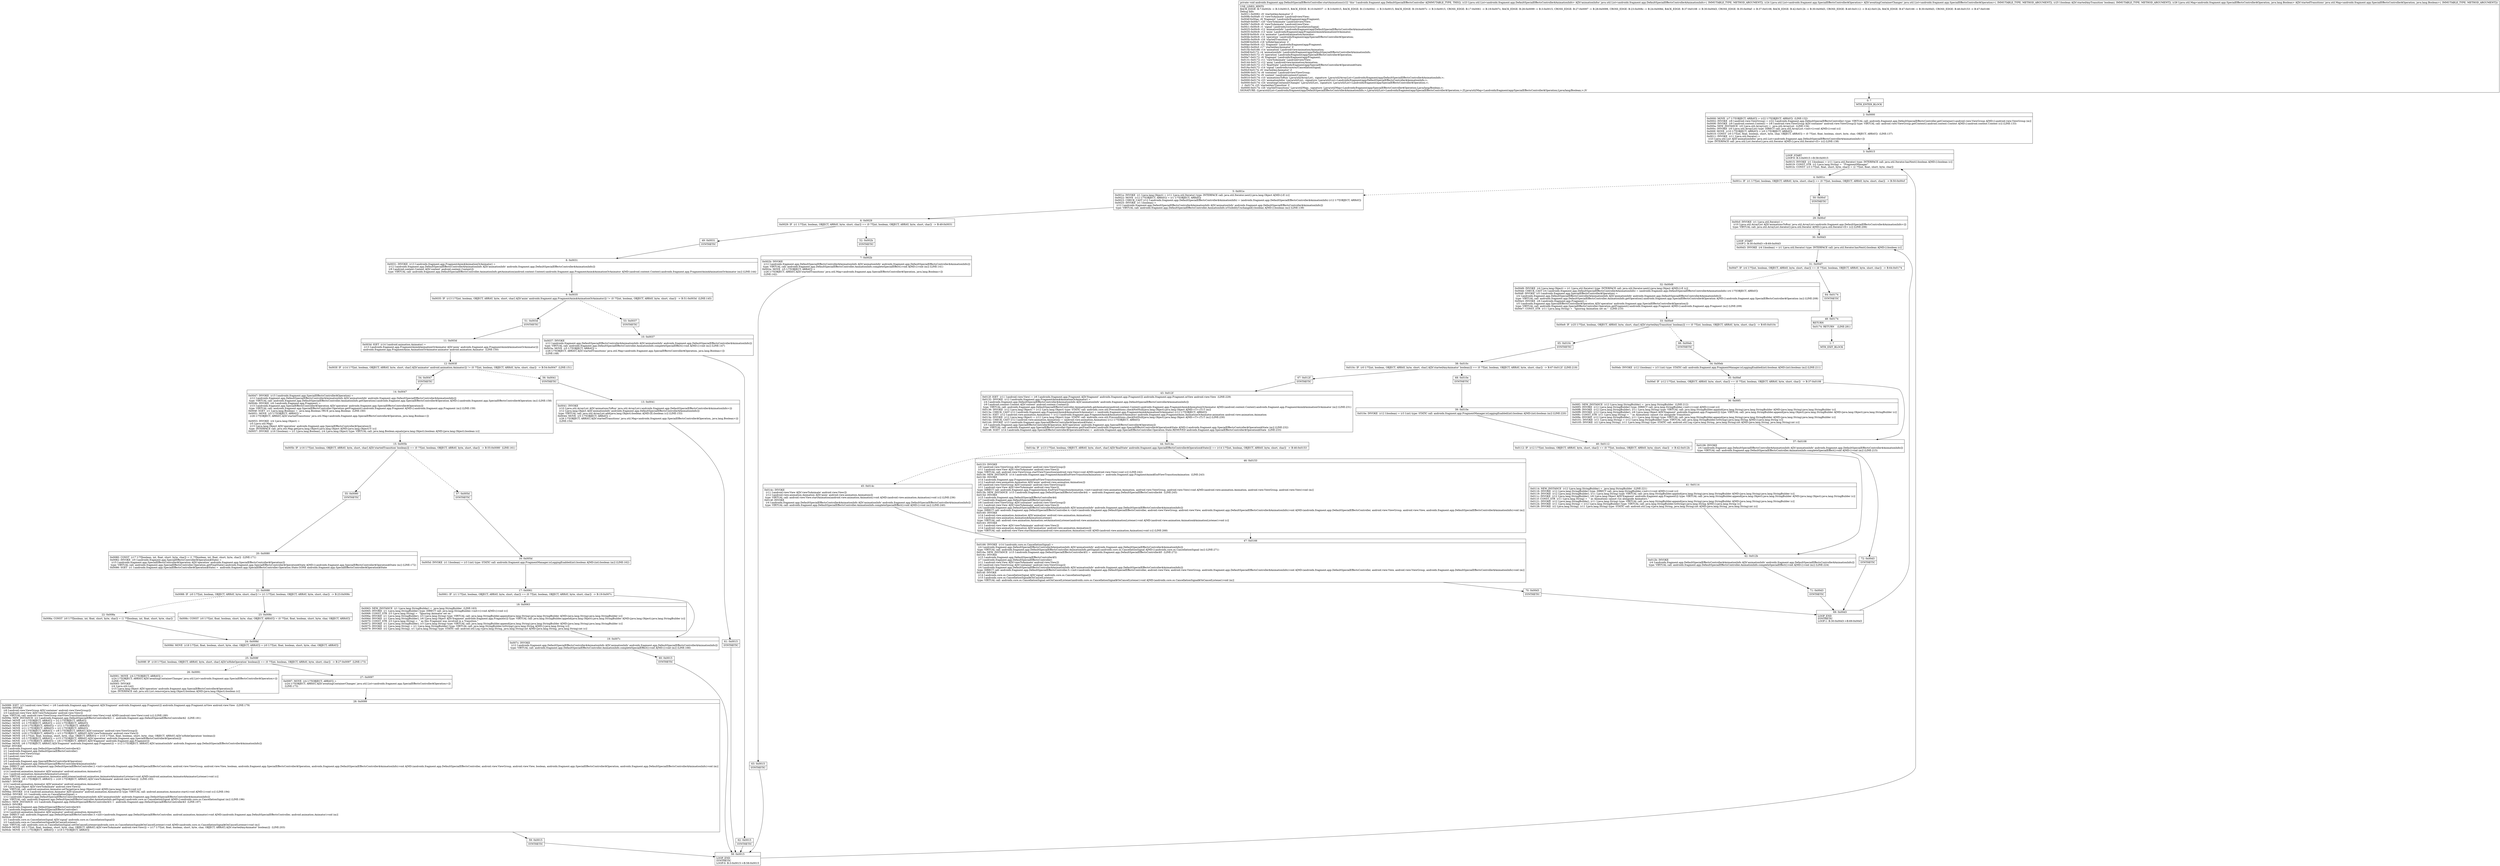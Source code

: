 digraph "CFG forandroidx.fragment.app.DefaultSpecialEffectsController.startAnimations(Ljava\/util\/List;Ljava\/util\/List;ZLjava\/util\/Map;)V" {
Node_0 [shape=record,label="{0\:\ ?|MTH_ENTER_BLOCK\l}"];
Node_2 [shape=record,label="{2\:\ 0x0000|0x0000: MOVE  (r7 I:??[OBJECT, ARRAY]) = (r22 I:??[OBJECT, ARRAY])  (LINE:132)\l0x0002: INVOKE  (r8 I:android.view.ViewGroup) = (r22 I:androidx.fragment.app.DefaultSpecialEffectsController) type: VIRTUAL call: androidx.fragment.app.DefaultSpecialEffectsController.getContainer():android.view.ViewGroup A[MD:():android.view.ViewGroup (m)]\l0x0006: INVOKE  (r9 I:android.content.Context) = (r8 I:android.view.ViewGroup A[D('container' android.view.ViewGroup)]) type: VIRTUAL call: android.view.ViewGroup.getContext():android.content.Context A[MD:():android.content.Context (c)] (LINE:133)\l0x000a: NEW_INSTANCE  (r0 I:java.util.ArrayList) =  java.util.ArrayList  (LINE:134)\l0x000c: INVOKE  (r0 I:java.util.ArrayList) type: DIRECT call: java.util.ArrayList.\<init\>():void A[MD:():void (c)]\l0x000f: MOVE  (r10 I:??[OBJECT, ARRAY]) = (r0 I:??[OBJECT, ARRAY]) \l0x0010: CONST  (r0 I:??[int, float, boolean, short, byte, char, OBJECT, ARRAY]) = (0 ??[int, float, boolean, short, byte, char, OBJECT, ARRAY])  (LINE:137)\l0x0011: INVOKE  (r11 I:java.util.Iterator) = \l  (r23 I:java.util.List A[D('animationInfos' java.util.List\<androidx.fragment.app.DefaultSpecialEffectsController$AnimationInfo\>)])\l type: INTERFACE call: java.util.List.iterator():java.util.Iterator A[MD:():java.util.Iterator\<E\> (c)] (LINE:138)\l}"];
Node_3 [shape=record,label="{3\:\ 0x0015|LOOP_START\lLOOP:0: B:3:0x0015\-\>B:58:0x0015\l|0x0015: INVOKE  (r1 I:boolean) = (r11 I:java.util.Iterator) type: INTERFACE call: java.util.Iterator.hasNext():boolean A[MD:():boolean (c)]\l0x0019: CONST_STR  (r2 I:java.lang.String) =  \"FragmentManager\" \l0x001b: CONST  (r3 I:??[int, float, short, byte, char]) = (2 ??[int, float, short, byte, char]) \l}"];
Node_4 [shape=record,label="{4\:\ 0x001c|0x001c: IF  (r1 I:??[int, boolean, OBJECT, ARRAY, byte, short, char]) == (0 ??[int, boolean, OBJECT, ARRAY, byte, short, char])  \-\> B:50:0x00cf \l}"];
Node_5 [shape=record,label="{5\:\ 0x001e|0x001e: INVOKE  (r1 I:java.lang.Object) = (r11 I:java.util.Iterator) type: INTERFACE call: java.util.Iterator.next():java.lang.Object A[MD:():E (c)]\l0x0022: MOVE  (r12 I:??[OBJECT, ARRAY]) = (r1 I:??[OBJECT, ARRAY]) \l0x0023: CHECK_CAST (r12 I:androidx.fragment.app.DefaultSpecialEffectsController$AnimationInfo) = (androidx.fragment.app.DefaultSpecialEffectsController$AnimationInfo) (r12 I:??[OBJECT, ARRAY]) \l0x0025: INVOKE  (r1 I:boolean) = \l  (r12 I:androidx.fragment.app.DefaultSpecialEffectsController$AnimationInfo A[D('animationInfo' androidx.fragment.app.DefaultSpecialEffectsController$AnimationInfo)])\l type: VIRTUAL call: androidx.fragment.app.DefaultSpecialEffectsController.AnimationInfo.isVisibilityUnchanged():boolean A[MD:():boolean (m)] (LINE:139)\l}"];
Node_6 [shape=record,label="{6\:\ 0x0029|0x0029: IF  (r1 I:??[int, boolean, OBJECT, ARRAY, byte, short, char]) == (0 ??[int, boolean, OBJECT, ARRAY, byte, short, char])  \-\> B:49:0x0031 \l}"];
Node_49 [shape=record,label="{49\:\ 0x0031|SYNTHETIC\l}"];
Node_8 [shape=record,label="{8\:\ 0x0031|0x0031: INVOKE  (r13 I:androidx.fragment.app.FragmentAnim$AnimationOrAnimator) = \l  (r12 I:androidx.fragment.app.DefaultSpecialEffectsController$AnimationInfo A[D('animationInfo' androidx.fragment.app.DefaultSpecialEffectsController$AnimationInfo)])\l  (r9 I:android.content.Context A[D('context' android.content.Context)])\l type: VIRTUAL call: androidx.fragment.app.DefaultSpecialEffectsController.AnimationInfo.getAnimation(android.content.Context):androidx.fragment.app.FragmentAnim$AnimationOrAnimator A[MD:(android.content.Context):androidx.fragment.app.FragmentAnim$AnimationOrAnimator (m)] (LINE:144)\l}"];
Node_9 [shape=record,label="{9\:\ 0x0035|0x0035: IF  (r13 I:??[int, boolean, OBJECT, ARRAY, byte, short, char] A[D('anim' androidx.fragment.app.FragmentAnim$AnimationOrAnimator)]) != (0 ??[int, boolean, OBJECT, ARRAY, byte, short, char])  \-\> B:51:0x003d  (LINE:145)\l}"];
Node_51 [shape=record,label="{51\:\ 0x003d|SYNTHETIC\l}"];
Node_11 [shape=record,label="{11\:\ 0x003d|0x003d: IGET  (r14 I:android.animation.Animator) = \l  (r13 I:androidx.fragment.app.FragmentAnim$AnimationOrAnimator A[D('anim' androidx.fragment.app.FragmentAnim$AnimationOrAnimator)])\l androidx.fragment.app.FragmentAnim.AnimationOrAnimator.animator android.animation.Animator  (LINE:150)\l}"];
Node_12 [shape=record,label="{12\:\ 0x003f|0x003f: IF  (r14 I:??[int, boolean, OBJECT, ARRAY, byte, short, char] A[D('animator' android.animation.Animator)]) != (0 ??[int, boolean, OBJECT, ARRAY, byte, short, char])  \-\> B:54:0x0047  (LINE:151)\l}"];
Node_54 [shape=record,label="{54\:\ 0x0047|SYNTHETIC\l}"];
Node_14 [shape=record,label="{14\:\ 0x0047|0x0047: INVOKE  (r15 I:androidx.fragment.app.SpecialEffectsController$Operation) = \l  (r12 I:androidx.fragment.app.DefaultSpecialEffectsController$AnimationInfo A[D('animationInfo' androidx.fragment.app.DefaultSpecialEffectsController$AnimationInfo)])\l type: VIRTUAL call: androidx.fragment.app.DefaultSpecialEffectsController.AnimationInfo.getOperation():androidx.fragment.app.SpecialEffectsController$Operation A[MD:():androidx.fragment.app.SpecialEffectsController$Operation (m)] (LINE:158)\l0x004b: INVOKE  (r6 I:androidx.fragment.app.Fragment) = \l  (r15 I:androidx.fragment.app.SpecialEffectsController$Operation A[D('operation' androidx.fragment.app.SpecialEffectsController$Operation)])\l type: VIRTUAL call: androidx.fragment.app.SpecialEffectsController.Operation.getFragment():androidx.fragment.app.Fragment A[MD:():androidx.fragment.app.Fragment (m)] (LINE:159)\l0x004f: SGET  (r1 I:java.lang.Boolean) =  java.lang.Boolean.TRUE java.lang.Boolean  (LINE:160)\l0x0051: MOVE  (r5 I:??[OBJECT, ARRAY]) = \l  (r26 I:??[OBJECT, ARRAY] A[D('startedTransitions' java.util.Map\<androidx.fragment.app.SpecialEffectsController$Operation, java.lang.Boolean\>)])\l \l0x0053: INVOKE  (r4 I:java.lang.Object) = \l  (r5 I:java.util.Map)\l  (r15 I:java.lang.Object A[D('operation' androidx.fragment.app.SpecialEffectsController$Operation)])\l type: INTERFACE call: java.util.Map.get(java.lang.Object):java.lang.Object A[MD:(java.lang.Object):V (c)]\l0x0057: INVOKE  (r16 I:boolean) = (r1 I:java.lang.Boolean), (r4 I:java.lang.Object) type: VIRTUAL call: java.lang.Boolean.equals(java.lang.Object):boolean A[MD:(java.lang.Object):boolean (c)]\l}"];
Node_15 [shape=record,label="{15\:\ 0x005b|0x005b: IF  (r16 I:??[int, boolean, OBJECT, ARRAY, byte, short, char] A[D('startedTransition' boolean)]) == (0 ??[int, boolean, OBJECT, ARRAY, byte, short, char])  \-\> B:55:0x0080  (LINE:161)\l}"];
Node_55 [shape=record,label="{55\:\ 0x0080|SYNTHETIC\l}"];
Node_20 [shape=record,label="{20\:\ 0x0080|0x0080: CONST  (r17 I:??[boolean, int, float, short, byte, char]) = (1 ??[boolean, int, float, short, byte, char])  (LINE:171)\l0x0082: INVOKE  (r0 I:androidx.fragment.app.SpecialEffectsController$Operation$State) = \l  (r15 I:androidx.fragment.app.SpecialEffectsController$Operation A[D('operation' androidx.fragment.app.SpecialEffectsController$Operation)])\l type: VIRTUAL call: androidx.fragment.app.SpecialEffectsController.Operation.getFinalState():androidx.fragment.app.SpecialEffectsController$Operation$State A[MD:():androidx.fragment.app.SpecialEffectsController$Operation$State (m)] (LINE:172)\l0x0086: SGET  (r1 I:androidx.fragment.app.SpecialEffectsController$Operation$State) =  androidx.fragment.app.SpecialEffectsController.Operation.State.GONE androidx.fragment.app.SpecialEffectsController$Operation$State \l}"];
Node_21 [shape=record,label="{21\:\ 0x0088|0x0088: IF  (r0 I:??[int, boolean, OBJECT, ARRAY, byte, short, char]) != (r1 I:??[int, boolean, OBJECT, ARRAY, byte, short, char])  \-\> B:23:0x008c \l}"];
Node_22 [shape=record,label="{22\:\ 0x008a|0x008a: CONST  (r0 I:??[boolean, int, float, short, byte, char]) = (1 ??[boolean, int, float, short, byte, char]) \l}"];
Node_24 [shape=record,label="{24\:\ 0x008d|0x008d: MOVE  (r18 I:??[int, float, boolean, short, byte, char, OBJECT, ARRAY]) = (r0 I:??[int, float, boolean, short, byte, char, OBJECT, ARRAY]) \l}"];
Node_25 [shape=record,label="{25\:\ 0x008f|0x008f: IF  (r18 I:??[int, boolean, OBJECT, ARRAY, byte, short, char] A[D('isHideOperation' boolean)]) == (0 ??[int, boolean, OBJECT, ARRAY, byte, short, char])  \-\> B:27:0x0097  (LINE:173)\l}"];
Node_26 [shape=record,label="{26\:\ 0x0091|0x0091: MOVE  (r4 I:??[OBJECT, ARRAY]) = \l  (r24 I:??[OBJECT, ARRAY] A[D('awaitingContainerChanges' java.util.List\<androidx.fragment.app.SpecialEffectsController$Operation\>)])\l  (LINE:177)\l0x0093: INVOKE  \l  (r4 I:java.util.List)\l  (r15 I:java.lang.Object A[D('operation' androidx.fragment.app.SpecialEffectsController$Operation)])\l type: INTERFACE call: java.util.List.remove(java.lang.Object):boolean A[MD:(java.lang.Object):boolean (c)]\l}"];
Node_28 [shape=record,label="{28\:\ 0x0099|0x0099: IGET  (r3 I:android.view.View) = (r6 I:androidx.fragment.app.Fragment A[D('fragment' androidx.fragment.app.Fragment)]) androidx.fragment.app.Fragment.mView android.view.View  (LINE:179)\l0x009b: INVOKE  \l  (r8 I:android.view.ViewGroup A[D('container' android.view.ViewGroup)])\l  (r3 I:android.view.View A[D('viewToAnimate' android.view.View)])\l type: VIRTUAL call: android.view.ViewGroup.startViewTransition(android.view.View):void A[MD:(android.view.View):void (c)] (LINE:180)\l0x009e: NEW_INSTANCE  (r2 I:androidx.fragment.app.DefaultSpecialEffectsController$2) =  androidx.fragment.app.DefaultSpecialEffectsController$2  (LINE:181)\l0x00a0: MOVE  (r0 I:??[OBJECT, ARRAY]) = (r2 I:??[OBJECT, ARRAY]) \l0x00a1: MOVE  (r1 I:??[OBJECT, ARRAY]) = (r22 I:??[OBJECT, ARRAY]) \l0x00a3: MOVE  (r19 I:??[OBJECT, ARRAY]) = (r11 I:??[OBJECT, ARRAY]) \l0x00a5: MOVE  (r11 I:??[OBJECT, ARRAY]) = (r2 I:??[OBJECT, ARRAY]) \l0x00a6: MOVE  (r2 I:??[OBJECT, ARRAY]) = (r8 I:??[OBJECT, ARRAY] A[D('container' android.view.ViewGroup)]) \l0x00a7: MOVE  (r20 I:??[OBJECT, ARRAY]) = (r3 I:??[OBJECT, ARRAY] A[D('viewToAnimate' android.view.View)]) \l0x00a9: MOVE  (r4 I:??[int, float, boolean, short, byte, char, OBJECT, ARRAY]) = (r18 I:??[int, float, boolean, short, byte, char, OBJECT, ARRAY] A[D('isHideOperation' boolean)]) \l0x00ab: MOVE  (r5 I:??[OBJECT, ARRAY]) = (r15 I:??[OBJECT, ARRAY] A[D('operation' androidx.fragment.app.SpecialEffectsController$Operation)]) \l0x00ac: MOVE  (r21 I:??[OBJECT, ARRAY]) = (r6 I:??[OBJECT, ARRAY] A[D('fragment' androidx.fragment.app.Fragment)]) \l0x00ae: MOVE  (r6 I:??[OBJECT, ARRAY] A[D('fragment' androidx.fragment.app.Fragment)]) = (r12 I:??[OBJECT, ARRAY] A[D('animationInfo' androidx.fragment.app.DefaultSpecialEffectsController$AnimationInfo)]) \l0x00af: INVOKE  \l  (r0 I:androidx.fragment.app.DefaultSpecialEffectsController$2)\l  (r1 I:androidx.fragment.app.DefaultSpecialEffectsController)\l  (r2 I:android.view.ViewGroup)\l  (r3 I:android.view.View)\l  (r4 I:boolean)\l  (r5 I:androidx.fragment.app.SpecialEffectsController$Operation)\l  (r6 I:androidx.fragment.app.DefaultSpecialEffectsController$AnimationInfo)\l type: DIRECT call: androidx.fragment.app.DefaultSpecialEffectsController.2.\<init\>(androidx.fragment.app.DefaultSpecialEffectsController, android.view.ViewGroup, android.view.View, boolean, androidx.fragment.app.SpecialEffectsController$Operation, androidx.fragment.app.DefaultSpecialEffectsController$AnimationInfo):void A[MD:(androidx.fragment.app.DefaultSpecialEffectsController, android.view.ViewGroup, android.view.View, boolean, androidx.fragment.app.SpecialEffectsController$Operation, androidx.fragment.app.DefaultSpecialEffectsController$AnimationInfo):void (m)]\l0x00b2: INVOKE  \l  (r14 I:android.animation.Animator A[D('animator' android.animation.Animator)])\l  (r11 I:android.animation.Animator$AnimatorListener)\l type: VIRTUAL call: android.animation.Animator.addListener(android.animation.Animator$AnimatorListener):void A[MD:(android.animation.Animator$AnimatorListener):void (c)]\l0x00b5: MOVE  (r0 I:??[OBJECT, ARRAY]) = (r20 I:??[OBJECT, ARRAY] A[D('viewToAnimate' android.view.View)])  (LINE:193)\l0x00b7: INVOKE  \l  (r14 I:android.animation.Animator A[D('animator' android.animation.Animator)])\l  (r0 I:java.lang.Object A[D('viewToAnimate' android.view.View)])\l type: VIRTUAL call: android.animation.Animator.setTarget(java.lang.Object):void A[MD:(java.lang.Object):void (c)]\l0x00ba: INVOKE  (r14 I:android.animation.Animator A[D('animator' android.animation.Animator)]) type: VIRTUAL call: android.animation.Animator.start():void A[MD:():void (c)] (LINE:194)\l0x00bd: INVOKE  (r1 I:androidx.core.os.CancellationSignal) = \l  (r12 I:androidx.fragment.app.DefaultSpecialEffectsController$AnimationInfo A[D('animationInfo' androidx.fragment.app.DefaultSpecialEffectsController$AnimationInfo)])\l type: VIRTUAL call: androidx.fragment.app.DefaultSpecialEffectsController.AnimationInfo.getSignal():androidx.core.os.CancellationSignal A[MD:():androidx.core.os.CancellationSignal (m)] (LINE:196)\l0x00c1: NEW_INSTANCE  (r2 I:androidx.fragment.app.DefaultSpecialEffectsController$3) =  androidx.fragment.app.DefaultSpecialEffectsController$3  (LINE:197)\l0x00c3: INVOKE  \l  (r2 I:androidx.fragment.app.DefaultSpecialEffectsController$3)\l  (r7 I:androidx.fragment.app.DefaultSpecialEffectsController)\l  (r14 I:android.animation.Animator A[D('animator' android.animation.Animator)])\l type: DIRECT call: androidx.fragment.app.DefaultSpecialEffectsController.3.\<init\>(androidx.fragment.app.DefaultSpecialEffectsController, android.animation.Animator):void A[MD:(androidx.fragment.app.DefaultSpecialEffectsController, android.animation.Animator):void (m)]\l0x00c6: INVOKE  \l  (r1 I:androidx.core.os.CancellationSignal A[D('signal' androidx.core.os.CancellationSignal)])\l  (r2 I:androidx.core.os.CancellationSignal$OnCancelListener)\l type: VIRTUAL call: androidx.core.os.CancellationSignal.setOnCancelListener(androidx.core.os.CancellationSignal$OnCancelListener):void A[MD:(androidx.core.os.CancellationSignal$OnCancelListener):void (m)]\l0x00c9: MOVE  (r0 I:??[int, float, boolean, short, byte, char, OBJECT, ARRAY] A[D('viewToAnimate' android.view.View)]) = (r17 I:??[int, float, boolean, short, byte, char, OBJECT, ARRAY] A[D('startedAnyAnimator' boolean)])  (LINE:203)\l0x00cb: MOVE  (r11 I:??[OBJECT, ARRAY]) = (r19 I:??[OBJECT, ARRAY]) \l}"];
Node_59 [shape=record,label="{59\:\ 0x0015|SYNTHETIC\l}"];
Node_58 [shape=record,label="{58\:\ 0x0015|LOOP_END\lSYNTHETIC\lLOOP:0: B:3:0x0015\-\>B:58:0x0015\l}"];
Node_27 [shape=record,label="{27\:\ 0x0097|0x0097: MOVE  (r4 I:??[OBJECT, ARRAY]) = \l  (r24 I:??[OBJECT, ARRAY] A[D('awaitingContainerChanges' java.util.List\<androidx.fragment.app.SpecialEffectsController$Operation\>)])\l  (LINE:173)\l}"];
Node_23 [shape=record,label="{23\:\ 0x008c|0x008c: CONST  (r0 I:??[int, float, boolean, short, byte, char, OBJECT, ARRAY]) = (0 ??[int, float, boolean, short, byte, char, OBJECT, ARRAY]) \l}"];
Node_57 [shape=record,label="{57\:\ 0x005d|SYNTHETIC\l}"];
Node_16 [shape=record,label="{16\:\ 0x005d|0x005d: INVOKE  (r1 I:boolean) = (r3 I:int) type: STATIC call: androidx.fragment.app.FragmentManager.isLoggingEnabled(int):boolean A[MD:(int):boolean (m)] (LINE:162)\l}"];
Node_17 [shape=record,label="{17\:\ 0x0061|0x0061: IF  (r1 I:??[int, boolean, OBJECT, ARRAY, byte, short, char]) == (0 ??[int, boolean, OBJECT, ARRAY, byte, short, char])  \-\> B:19:0x007c \l}"];
Node_18 [shape=record,label="{18\:\ 0x0063|0x0063: NEW_INSTANCE  (r1 I:java.lang.StringBuilder) =  java.lang.StringBuilder  (LINE:163)\l0x0065: INVOKE  (r1 I:java.lang.StringBuilder) type: DIRECT call: java.lang.StringBuilder.\<init\>():void A[MD:():void (c)]\l0x0068: CONST_STR  (r3 I:java.lang.String) =  \"Ignoring Animator set on \" \l0x006a: INVOKE  (r1 I:java.lang.StringBuilder), (r3 I:java.lang.String) type: VIRTUAL call: java.lang.StringBuilder.append(java.lang.String):java.lang.StringBuilder A[MD:(java.lang.String):java.lang.StringBuilder (c)]\l0x006d: INVOKE  (r1 I:java.lang.StringBuilder), (r6 I:java.lang.Object A[D('fragment' androidx.fragment.app.Fragment)]) type: VIRTUAL call: java.lang.StringBuilder.append(java.lang.Object):java.lang.StringBuilder A[MD:(java.lang.Object):java.lang.StringBuilder (c)]\l0x0070: CONST_STR  (r3 I:java.lang.String) =  \" as this Fragment was involved in a Transition.\" \l0x0072: INVOKE  (r1 I:java.lang.StringBuilder), (r3 I:java.lang.String) type: VIRTUAL call: java.lang.StringBuilder.append(java.lang.String):java.lang.StringBuilder A[MD:(java.lang.String):java.lang.StringBuilder (c)]\l0x0075: INVOKE  (r1 I:java.lang.String) = (r1 I:java.lang.StringBuilder) type: VIRTUAL call: java.lang.StringBuilder.toString():java.lang.String A[MD:():java.lang.String (c)]\l0x0079: INVOKE  (r2 I:java.lang.String), (r1 I:java.lang.String) type: STATIC call: android.util.Log.v(java.lang.String, java.lang.String):int A[MD:(java.lang.String, java.lang.String):int (c)]\l}"];
Node_19 [shape=record,label="{19\:\ 0x007c|0x007c: INVOKE  \l  (r12 I:androidx.fragment.app.DefaultSpecialEffectsController$AnimationInfo A[D('animationInfo' androidx.fragment.app.DefaultSpecialEffectsController$AnimationInfo)])\l type: VIRTUAL call: androidx.fragment.app.DefaultSpecialEffectsController.AnimationInfo.completeSpecialEffect():void A[MD:():void (m)] (LINE:166)\l}"];
Node_60 [shape=record,label="{60\:\ 0x0015|SYNTHETIC\l}"];
Node_56 [shape=record,label="{56\:\ 0x0041|SYNTHETIC\l}"];
Node_13 [shape=record,label="{13\:\ 0x0041|0x0041: INVOKE  \l  (r10 I:java.util.ArrayList A[D('animationsToRun' java.util.ArrayList\<androidx.fragment.app.DefaultSpecialEffectsController$AnimationInfo\>)])\l  (r12 I:java.lang.Object A[D('animationInfo' androidx.fragment.app.DefaultSpecialEffectsController$AnimationInfo)])\l type: VIRTUAL call: java.util.ArrayList.add(java.lang.Object):boolean A[MD:(E):boolean (c)] (LINE:153)\l0x0044: MOVE  (r5 I:??[OBJECT, ARRAY]) = \l  (r26 I:??[OBJECT, ARRAY] A[D('startedTransitions' java.util.Map\<androidx.fragment.app.SpecialEffectsController$Operation, java.lang.Boolean\>)])\l  (LINE:154)\l}"];
Node_61 [shape=record,label="{61\:\ 0x0015|SYNTHETIC\l}"];
Node_53 [shape=record,label="{53\:\ 0x0037|SYNTHETIC\l}"];
Node_10 [shape=record,label="{10\:\ 0x0037|0x0037: INVOKE  \l  (r12 I:androidx.fragment.app.DefaultSpecialEffectsController$AnimationInfo A[D('animationInfo' androidx.fragment.app.DefaultSpecialEffectsController$AnimationInfo)])\l type: VIRTUAL call: androidx.fragment.app.DefaultSpecialEffectsController.AnimationInfo.completeSpecialEffect():void A[MD:():void (m)] (LINE:147)\l0x003a: MOVE  (r5 I:??[OBJECT, ARRAY]) = \l  (r26 I:??[OBJECT, ARRAY] A[D('startedTransitions' java.util.Map\<androidx.fragment.app.SpecialEffectsController$Operation, java.lang.Boolean\>)])\l  (LINE:148)\l}"];
Node_62 [shape=record,label="{62\:\ 0x0015|SYNTHETIC\l}"];
Node_52 [shape=record,label="{52\:\ 0x002b|SYNTHETIC\l}"];
Node_7 [shape=record,label="{7\:\ 0x002b|0x002b: INVOKE  \l  (r12 I:androidx.fragment.app.DefaultSpecialEffectsController$AnimationInfo A[D('animationInfo' androidx.fragment.app.DefaultSpecialEffectsController$AnimationInfo)])\l type: VIRTUAL call: androidx.fragment.app.DefaultSpecialEffectsController.AnimationInfo.completeSpecialEffect():void A[MD:():void (m)] (LINE:141)\l0x002e: MOVE  (r5 I:??[OBJECT, ARRAY]) = \l  (r26 I:??[OBJECT, ARRAY] A[D('startedTransitions' java.util.Map\<androidx.fragment.app.SpecialEffectsController$Operation, java.lang.Boolean\>)])\l  (LINE:142)\l}"];
Node_63 [shape=record,label="{63\:\ 0x0015|SYNTHETIC\l}"];
Node_50 [shape=record,label="{50\:\ 0x00cf|SYNTHETIC\l}"];
Node_29 [shape=record,label="{29\:\ 0x00cf|0x00cf: INVOKE  (r1 I:java.util.Iterator) = \l  (r10 I:java.util.ArrayList A[D('animationsToRun' java.util.ArrayList\<androidx.fragment.app.DefaultSpecialEffectsController$AnimationInfo\>)])\l type: VIRTUAL call: java.util.ArrayList.iterator():java.util.Iterator A[MD:():java.util.Iterator\<E\> (c)] (LINE:206)\l}"];
Node_30 [shape=record,label="{30\:\ 0x00d3|LOOP_START\lLOOP:1: B:30:0x00d3\-\>B:69:0x00d3\l|0x00d3: INVOKE  (r4 I:boolean) = (r1 I:java.util.Iterator) type: INTERFACE call: java.util.Iterator.hasNext():boolean A[MD:():boolean (c)]\l}"];
Node_31 [shape=record,label="{31\:\ 0x00d7|0x00d7: IF  (r4 I:??[int, boolean, OBJECT, ARRAY, byte, short, char]) == (0 ??[int, boolean, OBJECT, ARRAY, byte, short, char])  \-\> B:64:0x0174 \l}"];
Node_32 [shape=record,label="{32\:\ 0x00d9|0x00d9: INVOKE  (r4 I:java.lang.Object) = (r1 I:java.util.Iterator) type: INTERFACE call: java.util.Iterator.next():java.lang.Object A[MD:():E (c)]\l0x00dd: CHECK_CAST (r4 I:androidx.fragment.app.DefaultSpecialEffectsController$AnimationInfo) = (androidx.fragment.app.DefaultSpecialEffectsController$AnimationInfo) (r4 I:??[OBJECT, ARRAY]) \l0x00df: INVOKE  (r5 I:androidx.fragment.app.SpecialEffectsController$Operation) = \l  (r4 I:androidx.fragment.app.DefaultSpecialEffectsController$AnimationInfo A[D('animationInfo' androidx.fragment.app.DefaultSpecialEffectsController$AnimationInfo)])\l type: VIRTUAL call: androidx.fragment.app.DefaultSpecialEffectsController.AnimationInfo.getOperation():androidx.fragment.app.SpecialEffectsController$Operation A[MD:():androidx.fragment.app.SpecialEffectsController$Operation (m)] (LINE:208)\l0x00e3: INVOKE  (r6 I:androidx.fragment.app.Fragment) = \l  (r5 I:androidx.fragment.app.SpecialEffectsController$Operation A[D('operation' androidx.fragment.app.SpecialEffectsController$Operation)])\l type: VIRTUAL call: androidx.fragment.app.SpecialEffectsController.Operation.getFragment():androidx.fragment.app.Fragment A[MD:():androidx.fragment.app.Fragment (m)] (LINE:209)\l0x00e7: CONST_STR  (r11 I:java.lang.String) =  \"Ignoring Animation set on \"  (LINE:210)\l}"];
Node_33 [shape=record,label="{33\:\ 0x00e9|0x00e9: IF  (r25 I:??[int, boolean, OBJECT, ARRAY, byte, short, char] A[D('startedAnyTransition' boolean)]) == (0 ??[int, boolean, OBJECT, ARRAY, byte, short, char])  \-\> B:65:0x010c \l}"];
Node_65 [shape=record,label="{65\:\ 0x010c|SYNTHETIC\l}"];
Node_38 [shape=record,label="{38\:\ 0x010c|0x010c: IF  (r0 I:??[int, boolean, OBJECT, ARRAY, byte, short, char] A[D('startedAnyAnimator' boolean)]) == (0 ??[int, boolean, OBJECT, ARRAY, byte, short, char])  \-\> B:67:0x012f  (LINE:219)\l}"];
Node_67 [shape=record,label="{67\:\ 0x012f|SYNTHETIC\l}"];
Node_43 [shape=record,label="{43\:\ 0x012f|0x012f: IGET  (r11 I:android.view.View) = (r6 I:androidx.fragment.app.Fragment A[D('fragment' androidx.fragment.app.Fragment)]) androidx.fragment.app.Fragment.mView android.view.View  (LINE:229)\l0x0132: INVOKE  (r12 I:androidx.fragment.app.FragmentAnim$AnimationOrAnimator) = \l  (r4 I:androidx.fragment.app.DefaultSpecialEffectsController$AnimationInfo A[D('animationInfo' androidx.fragment.app.DefaultSpecialEffectsController$AnimationInfo)])\l  (r9 I:android.content.Context A[D('context' android.content.Context)])\l type: VIRTUAL call: androidx.fragment.app.DefaultSpecialEffectsController.AnimationInfo.getAnimation(android.content.Context):androidx.fragment.app.FragmentAnim$AnimationOrAnimator A[MD:(android.content.Context):androidx.fragment.app.FragmentAnim$AnimationOrAnimator (m)] (LINE:231)\l0x0136: INVOKE  (r12 I:java.lang.Object) = (r12 I:java.lang.Object) type: STATIC call: androidx.core.util.Preconditions.checkNotNull(java.lang.Object):java.lang.Object A[MD:\<T\>:(T):T (m)]\l0x013a: CHECK_CAST (r12 I:androidx.fragment.app.FragmentAnim$AnimationOrAnimator) = (androidx.fragment.app.FragmentAnim$AnimationOrAnimator) (r12 I:??[OBJECT, ARRAY]) \l0x013c: IGET  (r12 I:android.view.animation.Animation) = (r12 I:androidx.fragment.app.FragmentAnim$AnimationOrAnimator) androidx.fragment.app.FragmentAnim.AnimationOrAnimator.animation android.view.animation.Animation \l0x013e: INVOKE  (r12 I:java.lang.Object) = (r12 I:java.lang.Object) type: STATIC call: androidx.core.util.Preconditions.checkNotNull(java.lang.Object):java.lang.Object A[MD:\<T\>:(T):T (m)] (LINE:230)\l0x0142: CHECK_CAST (r12 I:android.view.animation.Animation) = (android.view.animation.Animation) (r12 I:??[OBJECT, ARRAY]) \l0x0144: INVOKE  (r13 I:androidx.fragment.app.SpecialEffectsController$Operation$State) = \l  (r5 I:androidx.fragment.app.SpecialEffectsController$Operation A[D('operation' androidx.fragment.app.SpecialEffectsController$Operation)])\l type: VIRTUAL call: androidx.fragment.app.SpecialEffectsController.Operation.getFinalState():androidx.fragment.app.SpecialEffectsController$Operation$State A[MD:():androidx.fragment.app.SpecialEffectsController$Operation$State (m)] (LINE:232)\l0x0148: SGET  (r14 I:androidx.fragment.app.SpecialEffectsController$Operation$State) =  androidx.fragment.app.SpecialEffectsController.Operation.State.REMOVED androidx.fragment.app.SpecialEffectsController$Operation$State  (LINE:233)\l}"];
Node_44 [shape=record,label="{44\:\ 0x014a|0x014a: IF  (r13 I:??[int, boolean, OBJECT, ARRAY, byte, short, char] A[D('finalState' androidx.fragment.app.SpecialEffectsController$Operation$State)]) == (r14 I:??[int, boolean, OBJECT, ARRAY, byte, short, char])  \-\> B:46:0x0153 \l}"];
Node_45 [shape=record,label="{45\:\ 0x014c|0x014c: INVOKE  \l  (r11 I:android.view.View A[D('viewToAnimate' android.view.View)])\l  (r12 I:android.view.animation.Animation A[D('anim' android.view.animation.Animation)])\l type: VIRTUAL call: android.view.View.startAnimation(android.view.animation.Animation):void A[MD:(android.view.animation.Animation):void (c)] (LINE:236)\l0x014f: INVOKE  \l  (r4 I:androidx.fragment.app.DefaultSpecialEffectsController$AnimationInfo A[D('animationInfo' androidx.fragment.app.DefaultSpecialEffectsController$AnimationInfo)])\l type: VIRTUAL call: androidx.fragment.app.DefaultSpecialEffectsController.AnimationInfo.completeSpecialEffect():void A[MD:():void (m)] (LINE:240)\l}"];
Node_47 [shape=record,label="{47\:\ 0x0166|0x0166: INVOKE  (r14 I:androidx.core.os.CancellationSignal) = \l  (r4 I:androidx.fragment.app.DefaultSpecialEffectsController$AnimationInfo A[D('animationInfo' androidx.fragment.app.DefaultSpecialEffectsController$AnimationInfo)])\l type: VIRTUAL call: androidx.fragment.app.DefaultSpecialEffectsController.AnimationInfo.getSignal():androidx.core.os.CancellationSignal A[MD:():androidx.core.os.CancellationSignal (m)] (LINE:271)\l0x016a: NEW_INSTANCE  (r15 I:androidx.fragment.app.DefaultSpecialEffectsController$5) =  androidx.fragment.app.DefaultSpecialEffectsController$5  (LINE:272)\l0x016c: INVOKE  \l  (r15 I:androidx.fragment.app.DefaultSpecialEffectsController$5)\l  (r7 I:androidx.fragment.app.DefaultSpecialEffectsController)\l  (r11 I:android.view.View A[D('viewToAnimate' android.view.View)])\l  (r8 I:android.view.ViewGroup A[D('container' android.view.ViewGroup)])\l  (r4 I:androidx.fragment.app.DefaultSpecialEffectsController$AnimationInfo A[D('animationInfo' androidx.fragment.app.DefaultSpecialEffectsController$AnimationInfo)])\l type: DIRECT call: androidx.fragment.app.DefaultSpecialEffectsController.5.\<init\>(androidx.fragment.app.DefaultSpecialEffectsController, android.view.View, android.view.ViewGroup, androidx.fragment.app.DefaultSpecialEffectsController$AnimationInfo):void A[MD:(androidx.fragment.app.DefaultSpecialEffectsController, android.view.View, android.view.ViewGroup, androidx.fragment.app.DefaultSpecialEffectsController$AnimationInfo):void (m)]\l0x016f: INVOKE  \l  (r14 I:androidx.core.os.CancellationSignal A[D('signal' androidx.core.os.CancellationSignal)])\l  (r15 I:androidx.core.os.CancellationSignal$OnCancelListener)\l type: VIRTUAL call: androidx.core.os.CancellationSignal.setOnCancelListener(androidx.core.os.CancellationSignal$OnCancelListener):void A[MD:(androidx.core.os.CancellationSignal$OnCancelListener):void (m)]\l}"];
Node_70 [shape=record,label="{70\:\ 0x00d3|SYNTHETIC\l}"];
Node_69 [shape=record,label="{69\:\ 0x00d3|LOOP_END\lSYNTHETIC\lLOOP:1: B:30:0x00d3\-\>B:69:0x00d3\l}"];
Node_46 [shape=record,label="{46\:\ 0x0153|0x0153: INVOKE  \l  (r8 I:android.view.ViewGroup A[D('container' android.view.ViewGroup)])\l  (r11 I:android.view.View A[D('viewToAnimate' android.view.View)])\l type: VIRTUAL call: android.view.ViewGroup.startViewTransition(android.view.View):void A[MD:(android.view.View):void (c)] (LINE:242)\l0x0156: NEW_INSTANCE  (r14 I:androidx.fragment.app.FragmentAnim$EndViewTransitionAnimation) =  androidx.fragment.app.FragmentAnim$EndViewTransitionAnimation  (LINE:243)\l0x0158: INVOKE  \l  (r14 I:androidx.fragment.app.FragmentAnim$EndViewTransitionAnimation)\l  (r12 I:android.view.animation.Animation A[D('anim' android.view.animation.Animation)])\l  (r8 I:android.view.ViewGroup A[D('container' android.view.ViewGroup)])\l  (r11 I:android.view.View A[D('viewToAnimate' android.view.View)])\l type: DIRECT call: androidx.fragment.app.FragmentAnim.EndViewTransitionAnimation.\<init\>(android.view.animation.Animation, android.view.ViewGroup, android.view.View):void A[MD:(android.view.animation.Animation, android.view.ViewGroup, android.view.View):void (m)]\l0x015b: NEW_INSTANCE  (r15 I:androidx.fragment.app.DefaultSpecialEffectsController$4) =  androidx.fragment.app.DefaultSpecialEffectsController$4  (LINE:245)\l0x015d: INVOKE  \l  (r15 I:androidx.fragment.app.DefaultSpecialEffectsController$4)\l  (r7 I:androidx.fragment.app.DefaultSpecialEffectsController)\l  (r8 I:android.view.ViewGroup A[D('container' android.view.ViewGroup)])\l  (r11 I:android.view.View A[D('viewToAnimate' android.view.View)])\l  (r4 I:androidx.fragment.app.DefaultSpecialEffectsController$AnimationInfo A[D('animationInfo' androidx.fragment.app.DefaultSpecialEffectsController$AnimationInfo)])\l type: DIRECT call: androidx.fragment.app.DefaultSpecialEffectsController.4.\<init\>(androidx.fragment.app.DefaultSpecialEffectsController, android.view.ViewGroup, android.view.View, androidx.fragment.app.DefaultSpecialEffectsController$AnimationInfo):void A[MD:(androidx.fragment.app.DefaultSpecialEffectsController, android.view.ViewGroup, android.view.View, androidx.fragment.app.DefaultSpecialEffectsController$AnimationInfo):void (m)]\l0x0160: INVOKE  \l  (r14 I:android.view.animation.Animation A[D('animation' android.view.animation.Animation)])\l  (r15 I:android.view.animation.Animation$AnimationListener)\l type: VIRTUAL call: android.view.animation.Animation.setAnimationListener(android.view.animation.Animation$AnimationListener):void A[MD:(android.view.animation.Animation$AnimationListener):void (c)]\l0x0163: INVOKE  \l  (r11 I:android.view.View A[D('viewToAnimate' android.view.View)])\l  (r14 I:android.view.animation.Animation A[D('animation' android.view.animation.Animation)])\l type: VIRTUAL call: android.view.View.startAnimation(android.view.animation.Animation):void A[MD:(android.view.animation.Animation):void (c)] (LINE:268)\l}"];
Node_68 [shape=record,label="{68\:\ 0x010e|SYNTHETIC\l}"];
Node_39 [shape=record,label="{39\:\ 0x010e|0x010e: INVOKE  (r12 I:boolean) = (r3 I:int) type: STATIC call: androidx.fragment.app.FragmentManager.isLoggingEnabled(int):boolean A[MD:(int):boolean (m)] (LINE:220)\l}"];
Node_40 [shape=record,label="{40\:\ 0x0112|0x0112: IF  (r12 I:??[int, boolean, OBJECT, ARRAY, byte, short, char]) == (0 ??[int, boolean, OBJECT, ARRAY, byte, short, char])  \-\> B:42:0x012b \l}"];
Node_41 [shape=record,label="{41\:\ 0x0114|0x0114: NEW_INSTANCE  (r12 I:java.lang.StringBuilder) =  java.lang.StringBuilder  (LINE:221)\l0x0116: INVOKE  (r12 I:java.lang.StringBuilder) type: DIRECT call: java.lang.StringBuilder.\<init\>():void A[MD:():void (c)]\l0x0119: INVOKE  (r12 I:java.lang.StringBuilder), (r11 I:java.lang.String) type: VIRTUAL call: java.lang.StringBuilder.append(java.lang.String):java.lang.StringBuilder A[MD:(java.lang.String):java.lang.StringBuilder (c)]\l0x011c: INVOKE  (r12 I:java.lang.StringBuilder), (r6 I:java.lang.Object A[D('fragment' androidx.fragment.app.Fragment)]) type: VIRTUAL call: java.lang.StringBuilder.append(java.lang.Object):java.lang.StringBuilder A[MD:(java.lang.Object):java.lang.StringBuilder (c)]\l0x011f: CONST_STR  (r11 I:java.lang.String) =  \" as Animations cannot run alongside Animators.\" \l0x0121: INVOKE  (r12 I:java.lang.StringBuilder), (r11 I:java.lang.String) type: VIRTUAL call: java.lang.StringBuilder.append(java.lang.String):java.lang.StringBuilder A[MD:(java.lang.String):java.lang.StringBuilder (c)]\l0x0124: INVOKE  (r11 I:java.lang.String) = (r12 I:java.lang.StringBuilder) type: VIRTUAL call: java.lang.StringBuilder.toString():java.lang.String A[MD:():java.lang.String (c)]\l0x0128: INVOKE  (r2 I:java.lang.String), (r11 I:java.lang.String) type: STATIC call: android.util.Log.v(java.lang.String, java.lang.String):int A[MD:(java.lang.String, java.lang.String):int (c)]\l}"];
Node_42 [shape=record,label="{42\:\ 0x012b|0x012b: INVOKE  \l  (r4 I:androidx.fragment.app.DefaultSpecialEffectsController$AnimationInfo A[D('animationInfo' androidx.fragment.app.DefaultSpecialEffectsController$AnimationInfo)])\l type: VIRTUAL call: androidx.fragment.app.DefaultSpecialEffectsController.AnimationInfo.completeSpecialEffect():void A[MD:():void (m)] (LINE:224)\l}"];
Node_71 [shape=record,label="{71\:\ 0x00d3|SYNTHETIC\l}"];
Node_66 [shape=record,label="{66\:\ 0x00eb|SYNTHETIC\l}"];
Node_34 [shape=record,label="{34\:\ 0x00eb|0x00eb: INVOKE  (r12 I:boolean) = (r3 I:int) type: STATIC call: androidx.fragment.app.FragmentManager.isLoggingEnabled(int):boolean A[MD:(int):boolean (m)] (LINE:211)\l}"];
Node_35 [shape=record,label="{35\:\ 0x00ef|0x00ef: IF  (r12 I:??[int, boolean, OBJECT, ARRAY, byte, short, char]) == (0 ??[int, boolean, OBJECT, ARRAY, byte, short, char])  \-\> B:37:0x0108 \l}"];
Node_36 [shape=record,label="{36\:\ 0x00f1|0x00f1: NEW_INSTANCE  (r12 I:java.lang.StringBuilder) =  java.lang.StringBuilder  (LINE:212)\l0x00f3: INVOKE  (r12 I:java.lang.StringBuilder) type: DIRECT call: java.lang.StringBuilder.\<init\>():void A[MD:():void (c)]\l0x00f6: INVOKE  (r12 I:java.lang.StringBuilder), (r11 I:java.lang.String) type: VIRTUAL call: java.lang.StringBuilder.append(java.lang.String):java.lang.StringBuilder A[MD:(java.lang.String):java.lang.StringBuilder (c)]\l0x00f9: INVOKE  (r12 I:java.lang.StringBuilder), (r6 I:java.lang.Object A[D('fragment' androidx.fragment.app.Fragment)]) type: VIRTUAL call: java.lang.StringBuilder.append(java.lang.Object):java.lang.StringBuilder A[MD:(java.lang.Object):java.lang.StringBuilder (c)]\l0x00fc: CONST_STR  (r11 I:java.lang.String) =  \" as Animations cannot run alongside Transitions.\" \l0x00fe: INVOKE  (r12 I:java.lang.StringBuilder), (r11 I:java.lang.String) type: VIRTUAL call: java.lang.StringBuilder.append(java.lang.String):java.lang.StringBuilder A[MD:(java.lang.String):java.lang.StringBuilder (c)]\l0x0101: INVOKE  (r11 I:java.lang.String) = (r12 I:java.lang.StringBuilder) type: VIRTUAL call: java.lang.StringBuilder.toString():java.lang.String A[MD:():java.lang.String (c)]\l0x0105: INVOKE  (r2 I:java.lang.String), (r11 I:java.lang.String) type: STATIC call: android.util.Log.v(java.lang.String, java.lang.String):int A[MD:(java.lang.String, java.lang.String):int (c)]\l}"];
Node_37 [shape=record,label="{37\:\ 0x0108|0x0108: INVOKE  \l  (r4 I:androidx.fragment.app.DefaultSpecialEffectsController$AnimationInfo A[D('animationInfo' androidx.fragment.app.DefaultSpecialEffectsController$AnimationInfo)])\l type: VIRTUAL call: androidx.fragment.app.DefaultSpecialEffectsController.AnimationInfo.completeSpecialEffect():void A[MD:():void (m)] (LINE:215)\l}"];
Node_72 [shape=record,label="{72\:\ 0x00d3|SYNTHETIC\l}"];
Node_64 [shape=record,label="{64\:\ 0x0174|SYNTHETIC\l}"];
Node_48 [shape=record,label="{48\:\ 0x0174|RETURN\l|0x0174: RETURN    (LINE:281)\l}"];
Node_1 [shape=record,label="{1\:\ ?|MTH_EXIT_BLOCK\l}"];
MethodNode[shape=record,label="{private void androidx.fragment.app.DefaultSpecialEffectsController.startAnimations((r22 'this' I:androidx.fragment.app.DefaultSpecialEffectsController A[IMMUTABLE_TYPE, THIS]), (r23 I:java.util.List\<androidx.fragment.app.DefaultSpecialEffectsController$AnimationInfo\> A[D('animationInfos' java.util.List\<androidx.fragment.app.DefaultSpecialEffectsController$AnimationInfo\>), IMMUTABLE_TYPE, METHOD_ARGUMENT]), (r24 I:java.util.List\<androidx.fragment.app.SpecialEffectsController$Operation\> A[D('awaitingContainerChanges' java.util.List\<androidx.fragment.app.SpecialEffectsController$Operation\>), IMMUTABLE_TYPE, METHOD_ARGUMENT]), (r25 I:boolean A[D('startedAnyTransition' boolean), IMMUTABLE_TYPE, METHOD_ARGUMENT]), (r26 I:java.util.Map\<androidx.fragment.app.SpecialEffectsController$Operation, java.lang.Boolean\> A[D('startedTransitions' java.util.Map\<androidx.fragment.app.SpecialEffectsController$Operation, java.lang.Boolean\>), IMMUTABLE_TYPE, METHOD_ARGUMENT]))  | USE_LINES_HINTS\lBACK_EDGE: B:7:0x002b \-\> B:3:0x0015, BACK_EDGE: B:10:0x0037 \-\> B:3:0x0015, BACK_EDGE: B:13:0x0041 \-\> B:3:0x0015, BACK_EDGE: B:19:0x007c \-\> B:3:0x0015, CROSS_EDGE: B:17:0x0061 \-\> B:19:0x007c, BACK_EDGE: B:28:0x0099 \-\> B:3:0x0015, CROSS_EDGE: B:27:0x0097 \-\> B:28:0x0099, CROSS_EDGE: B:23:0x008c \-\> B:24:0x008d, BACK_EDGE: B:37:0x0108 \-\> B:30:0x00d3, CROSS_EDGE: B:35:0x00ef \-\> B:37:0x0108, BACK_EDGE: B:42:0x012b \-\> B:30:0x00d3, CROSS_EDGE: B:40:0x0112 \-\> B:42:0x012b, BACK_EDGE: B:47:0x0166 \-\> B:30:0x00d3, CROSS_EDGE: B:46:0x0153 \-\> B:47:0x0166\lDebug Info:\l  0x0011\-0x0082: r0 'startedAnyAnimator' Z\l  0x009b\-0x00a9: r3 'viewToAnimate' Landroid\/view\/View;\l  0x004f\-0x00ae: r6 'fragment' Landroidx\/fragment\/app\/Fragment;\l  0x00a9\-0x00b7: r20 'viewToAnimate' Landroid\/view\/View;\l  0x00b7\-0x00c9: r0 'viewToAnimate' Landroid\/view\/View;\l  0x00c1\-0x00c9: r1 'signal' Landroidx\/core\/os\/CancellationSignal;\l  0x0025\-0x00c9: r12 'animationInfo' Landroidx\/fragment\/app\/DefaultSpecialEffectsController$AnimationInfo;\l  0x0035\-0x00c9: r13 'anim' Landroidx\/fragment\/app\/FragmentAnim$AnimationOrAnimator;\l  0x003f\-0x00c9: r14 'animator' Landroid\/animation\/Animator;\l  0x004b\-0x00c9: r15 'operation' Landroidx\/fragment\/app\/SpecialEffectsController$Operation;\l  0x005b\-0x00c9: r16 'startedTransition' Z\l  0x008f\-0x00c9: r18 'isHideOperation' Z\l  0x00ae\-0x00c9: r21 'fragment' Landroidx\/fragment\/app\/Fragment;\l  0x0082\-0x00cf: r17 'startedAnyAnimator' Z\l  0x015b\-0x0166: r14 'animation' Landroid\/view\/animation\/Animation;\l  0x00df\-0x0172: r4 'animationInfo' Landroidx\/fragment\/app\/DefaultSpecialEffectsController$AnimationInfo;\l  0x00e3\-0x0172: r5 'operation' Landroidx\/fragment\/app\/SpecialEffectsController$Operation;\l  0x00e7\-0x0172: r6 'fragment' Landroidx\/fragment\/app\/Fragment;\l  0x0131\-0x0172: r11 'viewToAnimate' Landroid\/view\/View;\l  0x0144\-0x0172: r12 'anim' Landroid\/view\/animation\/Animation;\l  0x0148\-0x0172: r13 'finalState' Landroidx\/fragment\/app\/SpecialEffectsController$Operation$State;\l  0x016a\-0x0172: r14 'signal' Landroidx\/core\/os\/CancellationSignal;\l  0x00cf\-0x0174: r0 'startedAnyAnimator' Z\l  0x0006\-0x0174: r8 'container' Landroid\/view\/ViewGroup;\l  0x000a\-0x0174: r9 'context' Landroid\/content\/Context;\l  0x0010\-0x0174: r10 'animationsToRun' Ljava\/util\/ArrayList;, signature: Ljava\/util\/ArrayList\<Landroidx\/fragment\/app\/DefaultSpecialEffectsController$AnimationInfo;\>;\l  0x0000\-0x0174: r23 'animationInfos' Ljava\/util\/List;, signature: Ljava\/util\/List\<Landroidx\/fragment\/app\/DefaultSpecialEffectsController$AnimationInfo;\>;\l  0x0000\-0x0174: r24 'awaitingContainerChanges' Ljava\/util\/List;, signature: Ljava\/util\/List\<Landroidx\/fragment\/app\/SpecialEffectsController$Operation;\>;\l  \-1 \-0x0174: r25 'startedAnyTransition' Z\l  0x0000\-0x0174: r26 'startedTransitions' Ljava\/util\/Map;, signature: Ljava\/util\/Map\<Landroidx\/fragment\/app\/SpecialEffectsController$Operation;Ljava\/lang\/Boolean;\>;\lSIGNATURE: (Ljava\/util\/List\<Landroidx\/fragment\/app\/DefaultSpecialEffectsController$AnimationInfo;\>;Ljava\/util\/List\<Landroidx\/fragment\/app\/SpecialEffectsController$Operation;\>;ZLjava\/util\/Map\<Landroidx\/fragment\/app\/SpecialEffectsController$Operation;Ljava\/lang\/Boolean;\>;)V\l}"];
MethodNode -> Node_0;Node_0 -> Node_2;
Node_2 -> Node_3;
Node_3 -> Node_4;
Node_4 -> Node_5[style=dashed];
Node_4 -> Node_50;
Node_5 -> Node_6;
Node_6 -> Node_49;
Node_6 -> Node_52[style=dashed];
Node_49 -> Node_8;
Node_8 -> Node_9;
Node_9 -> Node_51;
Node_9 -> Node_53[style=dashed];
Node_51 -> Node_11;
Node_11 -> Node_12;
Node_12 -> Node_54;
Node_12 -> Node_56[style=dashed];
Node_54 -> Node_14;
Node_14 -> Node_15;
Node_15 -> Node_55;
Node_15 -> Node_57[style=dashed];
Node_55 -> Node_20;
Node_20 -> Node_21;
Node_21 -> Node_22[style=dashed];
Node_21 -> Node_23;
Node_22 -> Node_24;
Node_24 -> Node_25;
Node_25 -> Node_26[style=dashed];
Node_25 -> Node_27;
Node_26 -> Node_28;
Node_28 -> Node_59;
Node_59 -> Node_58;
Node_58 -> Node_3;
Node_27 -> Node_28;
Node_23 -> Node_24;
Node_57 -> Node_16;
Node_16 -> Node_17;
Node_17 -> Node_18[style=dashed];
Node_17 -> Node_19;
Node_18 -> Node_19;
Node_19 -> Node_60;
Node_60 -> Node_58;
Node_56 -> Node_13;
Node_13 -> Node_61;
Node_61 -> Node_58;
Node_53 -> Node_10;
Node_10 -> Node_62;
Node_62 -> Node_58;
Node_52 -> Node_7;
Node_7 -> Node_63;
Node_63 -> Node_58;
Node_50 -> Node_29;
Node_29 -> Node_30;
Node_30 -> Node_31;
Node_31 -> Node_32[style=dashed];
Node_31 -> Node_64;
Node_32 -> Node_33;
Node_33 -> Node_65;
Node_33 -> Node_66[style=dashed];
Node_65 -> Node_38;
Node_38 -> Node_67;
Node_38 -> Node_68[style=dashed];
Node_67 -> Node_43;
Node_43 -> Node_44;
Node_44 -> Node_45[style=dashed];
Node_44 -> Node_46;
Node_45 -> Node_47;
Node_47 -> Node_70;
Node_70 -> Node_69;
Node_69 -> Node_30;
Node_46 -> Node_47;
Node_68 -> Node_39;
Node_39 -> Node_40;
Node_40 -> Node_41[style=dashed];
Node_40 -> Node_42;
Node_41 -> Node_42;
Node_42 -> Node_71;
Node_71 -> Node_69;
Node_66 -> Node_34;
Node_34 -> Node_35;
Node_35 -> Node_36[style=dashed];
Node_35 -> Node_37;
Node_36 -> Node_37;
Node_37 -> Node_72;
Node_72 -> Node_69;
Node_64 -> Node_48;
Node_48 -> Node_1;
}

